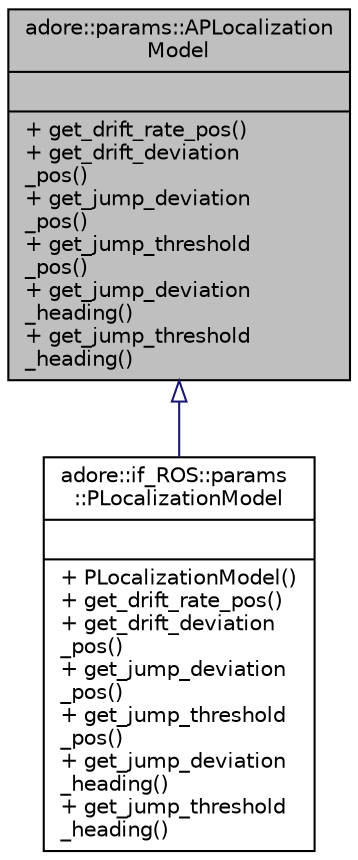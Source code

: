 digraph "adore::params::APLocalizationModel"
{
 // LATEX_PDF_SIZE
  edge [fontname="Helvetica",fontsize="10",labelfontname="Helvetica",labelfontsize="10"];
  node [fontname="Helvetica",fontsize="10",shape=record];
  Node1 [label="{adore::params::APLocalization\lModel\n||+ get_drift_rate_pos()\l+ get_drift_deviation\l_pos()\l+ get_jump_deviation\l_pos()\l+ get_jump_threshold\l_pos()\l+ get_jump_deviation\l_heading()\l+ get_jump_threshold\l_heading()\l}",height=0.2,width=0.4,color="black", fillcolor="grey75", style="filled", fontcolor="black",tooltip="abstract class containing parameters which configure localization state estimation model"];
  Node1 -> Node2 [dir="back",color="midnightblue",fontsize="10",style="solid",arrowtail="onormal",fontname="Helvetica"];
  Node2 [label="{adore::if_ROS::params\l::PLocalizationModel\n||+ PLocalizationModel()\l+ get_drift_rate_pos()\l+ get_drift_deviation\l_pos()\l+ get_jump_deviation\l_pos()\l+ get_jump_threshold\l_pos()\l+ get_jump_deviation\l_heading()\l+ get_jump_threshold\l_heading()\l}",height=0.2,width=0.4,color="black", fillcolor="white", style="filled",URL="$classadore_1_1if__ROS_1_1params_1_1PLocalizationModel.html",tooltip=" "];
}
